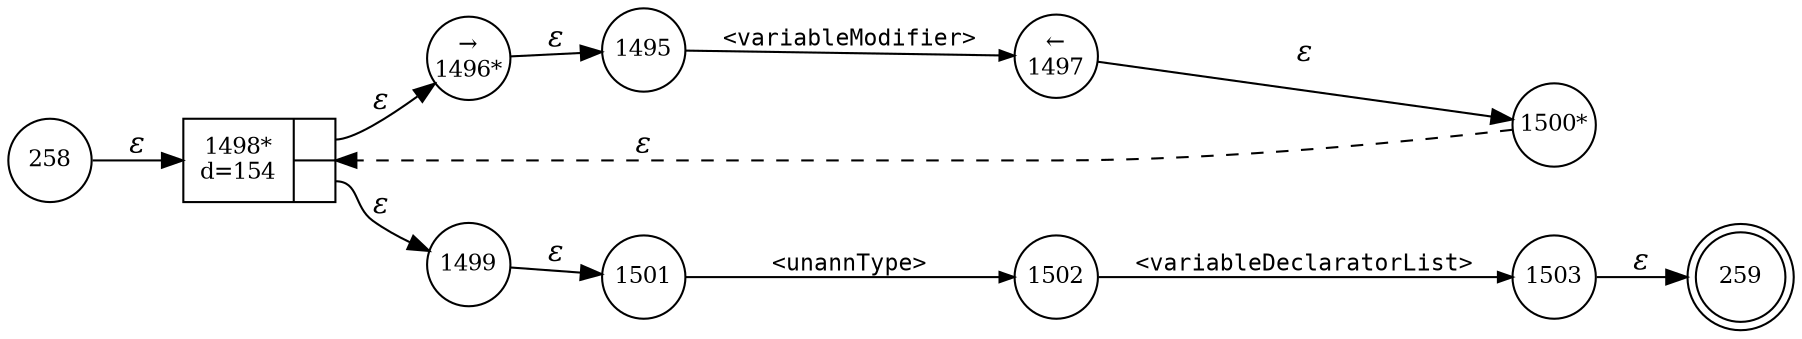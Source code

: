 digraph ATN {
rankdir=LR;
s259[fontsize=11, label="259", shape=doublecircle, fixedsize=true, width=.6];
s258[fontsize=11,label="258", shape=circle, fixedsize=true, width=.55, peripheries=1];
s1495[fontsize=11,label="1495", shape=circle, fixedsize=true, width=.55, peripheries=1];
s1496[fontsize=11,label="&rarr;\n1496*", shape=circle, fixedsize=true, width=.55, peripheries=1];
s1497[fontsize=11,label="&larr;\n1497", shape=circle, fixedsize=true, width=.55, peripheries=1];
s1498[fontsize=11,label="{1498*\nd=154|{<p0>|<p1>}}", shape=record, fixedsize=false, peripheries=1];
s1499[fontsize=11,label="1499", shape=circle, fixedsize=true, width=.55, peripheries=1];
s1500[fontsize=11,label="1500*", shape=circle, fixedsize=true, width=.55, peripheries=1];
s1501[fontsize=11,label="1501", shape=circle, fixedsize=true, width=.55, peripheries=1];
s1502[fontsize=11,label="1502", shape=circle, fixedsize=true, width=.55, peripheries=1];
s1503[fontsize=11,label="1503", shape=circle, fixedsize=true, width=.55, peripheries=1];
s258 -> s1498 [fontname="Times-Italic", label="&epsilon;"];
s1498:p0 -> s1496 [fontname="Times-Italic", label="&epsilon;"];
s1498:p1 -> s1499 [fontname="Times-Italic", label="&epsilon;"];
s1496 -> s1495 [fontname="Times-Italic", label="&epsilon;"];
s1499 -> s1501 [fontname="Times-Italic", label="&epsilon;"];
s1495 -> s1497 [fontsize=11, fontname="Courier", arrowsize=.7, label = "<variableModifier>", arrowhead = normal];
s1501 -> s1502 [fontsize=11, fontname="Courier", arrowsize=.7, label = "<unannType>", arrowhead = normal];
s1497 -> s1500 [fontname="Times-Italic", label="&epsilon;"];
s1502 -> s1503 [fontsize=11, fontname="Courier", arrowsize=.7, label = "<variableDeclaratorList>", arrowhead = normal];
s1500 -> s1498 [fontname="Times-Italic", label="&epsilon;", style="dashed"];
s1503 -> s259 [fontname="Times-Italic", label="&epsilon;"];
}